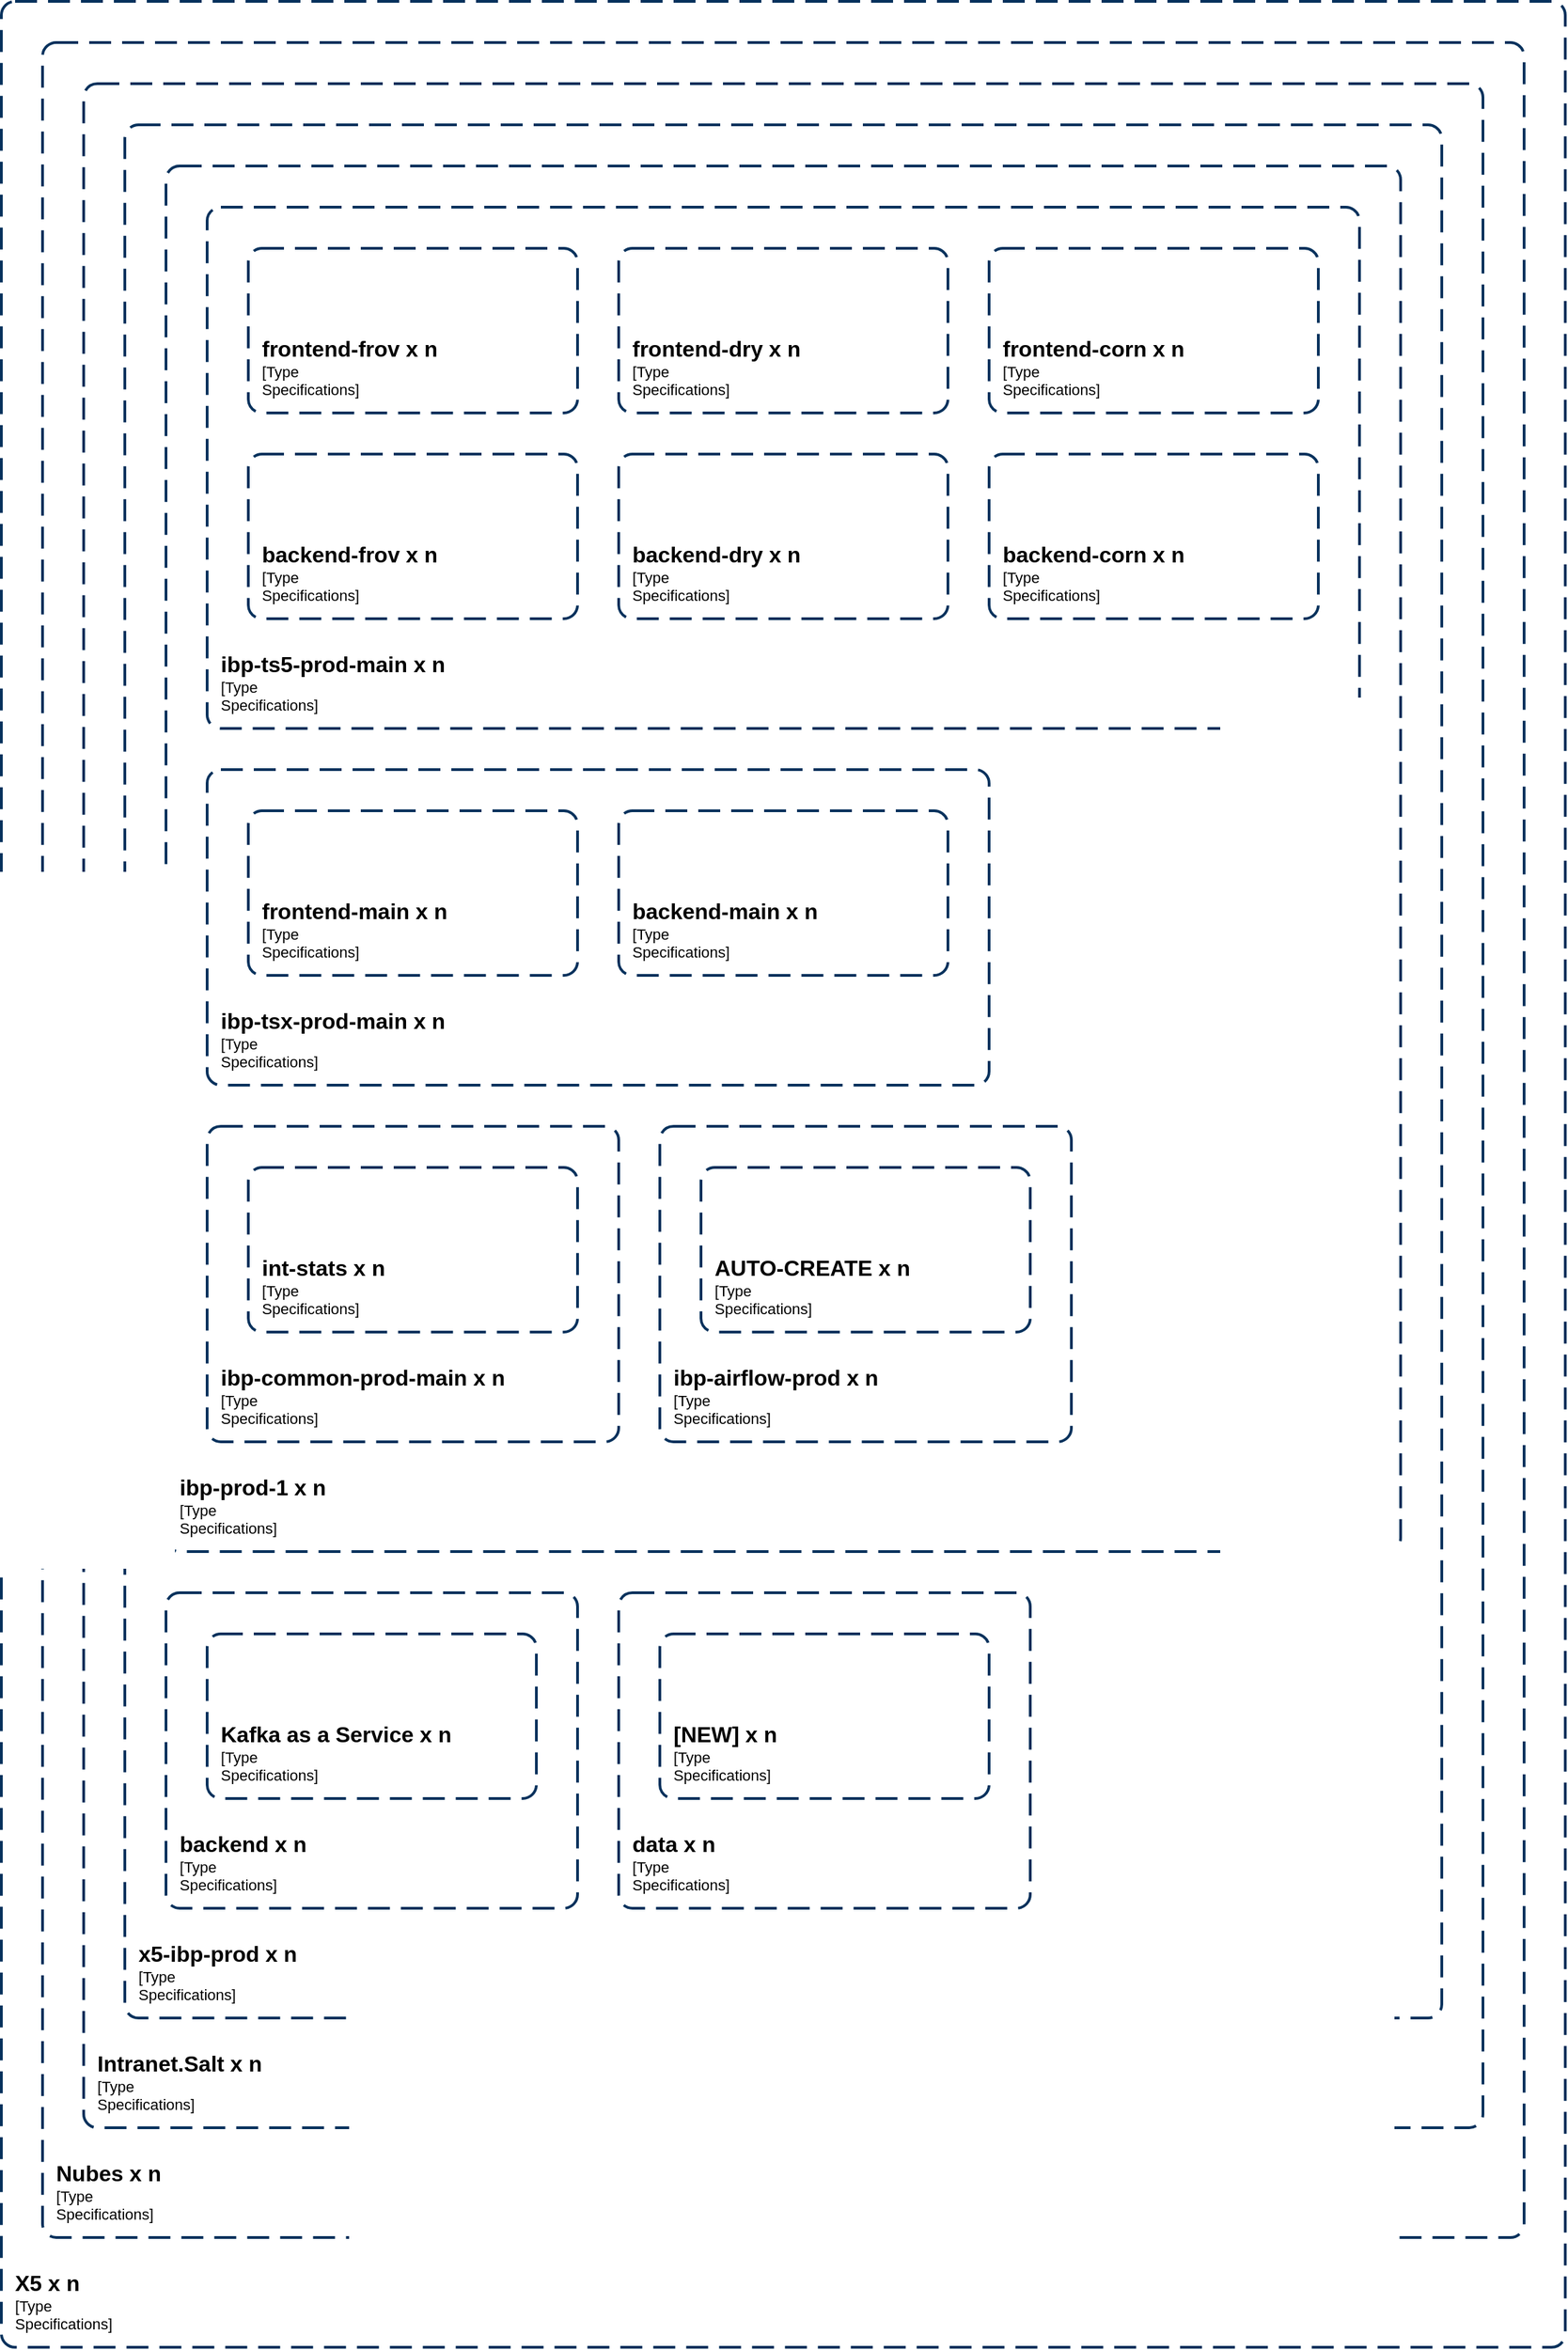 <?xml version="1.0" encoding="UTF-8"?>
<mxfile version="20.8.16" type="device"><diagram name="Page-1" id="architecture_diagram"><mxGraphModel dx="1420" dy="893" grid="1" gridSize="10" guides="1" tooltips="1" connect="1" arrows="1" fold="1" page="1" pageScale="1" pageWidth="850" pageHeight="1100" math="0" shadow="0"><root><mxCell id="0" /><mxCell id="1" parent="0" /><object placeholders="1" c4Name="X5" label="&lt;font style=&quot;font-size: 16px&quot;&gt;&lt;b&gt;&lt;div style=&quot;text-align: left&quot;&gt;%c4Name% x %c4Instances%&lt;/div&gt;&lt;/b&gt;&lt;/font&gt;&lt;div style=&quot;text-align: left&quot;&gt;[&lt;span style=&quot;background-color: initial;&quot;&gt;%c4Specifications%]&lt;/span&gt;&lt;/div&gt;" c4Instances="n" c4Specifications="Type&#10;Specifications" id="25"><mxCell style="rounded=1;fontSize=11;whiteSpace=wrap;html=1;dashed=1;arcSize=20;fillColor=none;strokeColor=#06315C;fontColor=#000;labelBackgroundColor=none;align=left;verticalAlign=bottom;labelBorderColor=none;spacingTop=0;spacing=10;dashPattern=8 4;metaEdit=1;rotatable=0;perimeter=rectanglePerimeter;noLabel=0;labelPadding=0;allowArrows=0;;connectable=1;expand=0;recursiveResize=0;editable=1;pointerEvents=0;absoluteArcSize=1;points=[[0.25,0,0],[0.5,0,0],[0.75,0,0],[1,0.25,0],[1,0.5,0],[1,0.75,0],[0.75,1,0],[0.5,1,0],[0.25,1,0],[0,0.75,0],[0,0.5,0],[0,0.25,0]];strokeWidth=2;container=1;imageAlign=right;imageVerticalAlign=bottom;direction=east;collapsible=0;" vertex="1" parent="None"><mxGeometry x="0" y="0" width="1140" height="1710" as="geometry" /></mxCell></object><object placeholders="1" c4Name="Nubes" label="&lt;font style=&quot;font-size: 16px&quot;&gt;&lt;b&gt;&lt;div style=&quot;text-align: left&quot;&gt;%c4Name% x %c4Instances%&lt;/div&gt;&lt;/b&gt;&lt;/font&gt;&lt;div style=&quot;text-align: left&quot;&gt;[&lt;span style=&quot;background-color: initial;&quot;&gt;%c4Specifications%]&lt;/span&gt;&lt;/div&gt;" c4Instances="n" c4Specifications="Type&#10;Specifications" id="26"><mxCell style="rounded=1;fontSize=11;whiteSpace=wrap;html=1;dashed=1;arcSize=20;fillColor=none;strokeColor=#06315C;fontColor=#000;labelBackgroundColor=none;align=left;verticalAlign=bottom;labelBorderColor=none;spacingTop=0;spacing=10;dashPattern=8 4;metaEdit=1;rotatable=0;perimeter=rectanglePerimeter;noLabel=0;labelPadding=0;allowArrows=0;;connectable=1;expand=0;recursiveResize=0;editable=1;pointerEvents=0;absoluteArcSize=1;points=[[0.25,0,0],[0.5,0,0],[0.75,0,0],[1,0.25,0],[1,0.5,0],[1,0.75,0],[0.75,1,0],[0.5,1,0],[0.25,1,0],[0,0.75,0],[0,0.5,0],[0,0.25,0]];strokeWidth=2;container=1;imageAlign=right;imageVerticalAlign=bottom;direction=east;collapsible=0;" vertex="1" parent="25"><mxGeometry x="30" y="30" width="1080" height="1600" as="geometry" /></mxCell></object><object placeholders="1" c4Name="Intranet.Salt" label="&lt;font style=&quot;font-size: 16px&quot;&gt;&lt;b&gt;&lt;div style=&quot;text-align: left&quot;&gt;%c4Name% x %c4Instances%&lt;/div&gt;&lt;/b&gt;&lt;/font&gt;&lt;div style=&quot;text-align: left&quot;&gt;[&lt;span style=&quot;background-color: initial;&quot;&gt;%c4Specifications%]&lt;/span&gt;&lt;/div&gt;" c4Instances="n" c4Specifications="Type&#10;Specifications" id="27"><mxCell style="rounded=1;fontSize=11;whiteSpace=wrap;html=1;dashed=1;arcSize=20;fillColor=none;strokeColor=#06315C;fontColor=#000;labelBackgroundColor=none;align=left;verticalAlign=bottom;labelBorderColor=none;spacingTop=0;spacing=10;dashPattern=8 4;metaEdit=1;rotatable=0;perimeter=rectanglePerimeter;noLabel=0;labelPadding=0;allowArrows=0;;connectable=1;expand=0;recursiveResize=0;editable=1;pointerEvents=0;absoluteArcSize=1;points=[[0.25,0,0],[0.5,0,0],[0.75,0,0],[1,0.25,0],[1,0.5,0],[1,0.75,0],[0.75,1,0],[0.5,1,0],[0.25,1,0],[0,0.75,0],[0,0.5,0],[0,0.25,0]];strokeWidth=2;container=1;imageAlign=right;imageVerticalAlign=bottom;direction=east;collapsible=0;" vertex="1" parent="26"><mxGeometry x="30" y="30" width="1020" height="1490" as="geometry" /></mxCell></object><object placeholders="1" c4Name="x5-ibp-prod" label="&lt;font style=&quot;font-size: 16px&quot;&gt;&lt;b&gt;&lt;div style=&quot;text-align: left&quot;&gt;%c4Name% x %c4Instances%&lt;/div&gt;&lt;/b&gt;&lt;/font&gt;&lt;div style=&quot;text-align: left&quot;&gt;[&lt;span style=&quot;background-color: initial;&quot;&gt;%c4Specifications%]&lt;/span&gt;&lt;/div&gt;" c4Instances="n" c4Specifications="Type&#10;Specifications" id="28"><mxCell style="rounded=1;fontSize=11;whiteSpace=wrap;html=1;dashed=1;arcSize=20;fillColor=none;strokeColor=#06315C;fontColor=#000;labelBackgroundColor=none;align=left;verticalAlign=bottom;labelBorderColor=none;spacingTop=0;spacing=10;dashPattern=8 4;metaEdit=1;rotatable=0;perimeter=rectanglePerimeter;noLabel=0;labelPadding=0;allowArrows=0;;connectable=1;expand=0;recursiveResize=0;editable=1;pointerEvents=0;absoluteArcSize=1;points=[[0.25,0,0],[0.5,0,0],[0.75,0,0],[1,0.25,0],[1,0.5,0],[1,0.75,0],[0.75,1,0],[0.5,1,0],[0.25,1,0],[0,0.75,0],[0,0.5,0],[0,0.25,0]];strokeWidth=2;container=1;imageAlign=right;imageVerticalAlign=bottom;direction=east;collapsible=0;" vertex="1" parent="27"><mxGeometry x="30" y="30" width="960" height="1380" as="geometry" /></mxCell></object><object placeholders="1" c4Name="ibp-prod-1" label="&lt;font style=&quot;font-size: 16px&quot;&gt;&lt;b&gt;&lt;div style=&quot;text-align: left&quot;&gt;%c4Name% x %c4Instances%&lt;/div&gt;&lt;/b&gt;&lt;/font&gt;&lt;div style=&quot;text-align: left&quot;&gt;[&lt;span style=&quot;background-color: initial;&quot;&gt;%c4Specifications%]&lt;/span&gt;&lt;/div&gt;" c4Instances="n" c4Specifications="Type&#10;Specifications" id="29"><mxCell style="rounded=1;fontSize=11;whiteSpace=wrap;html=1;dashed=1;arcSize=20;fillColor=none;strokeColor=#06315C;fontColor=#000;labelBackgroundColor=none;align=left;verticalAlign=bottom;labelBorderColor=none;spacingTop=0;spacing=10;dashPattern=8 4;metaEdit=1;rotatable=0;perimeter=rectanglePerimeter;noLabel=0;labelPadding=0;allowArrows=0;;connectable=1;expand=0;recursiveResize=0;editable=1;pointerEvents=0;absoluteArcSize=1;points=[[0.25,0,0],[0.5,0,0],[0.75,0,0],[1,0.25,0],[1,0.5,0],[1,0.75,0],[0.75,1,0],[0.5,1,0],[0.25,1,0],[0,0.75,0],[0,0.5,0],[0,0.25,0]];strokeWidth=2;container=1;imageAlign=right;imageVerticalAlign=bottom;direction=east;collapsible=0;" vertex="1" parent="28"><mxGeometry x="30" y="30" width="900" height="1010" as="geometry" /></mxCell></object><object placeholders="1" c4Name="ibp-ts5-prod-main" label="&lt;font style=&quot;font-size: 16px&quot;&gt;&lt;b&gt;&lt;div style=&quot;text-align: left&quot;&gt;%c4Name% x %c4Instances%&lt;/div&gt;&lt;/b&gt;&lt;/font&gt;&lt;div style=&quot;text-align: left&quot;&gt;[&lt;span style=&quot;background-color: initial;&quot;&gt;%c4Specifications%]&lt;/span&gt;&lt;/div&gt;" c4Instances="n" c4Specifications="Type&#10;Specifications" id="30"><mxCell style="rounded=1;fontSize=11;whiteSpace=wrap;html=1;dashed=1;arcSize=20;fillColor=none;strokeColor=#06315C;fontColor=#000;labelBackgroundColor=none;align=left;verticalAlign=bottom;labelBorderColor=none;spacingTop=0;spacing=10;dashPattern=8 4;metaEdit=1;rotatable=0;perimeter=rectanglePerimeter;noLabel=0;labelPadding=0;allowArrows=0;;connectable=1;expand=0;recursiveResize=0;editable=1;pointerEvents=0;absoluteArcSize=1;points=[[0.25,0,0],[0.5,0,0],[0.75,0,0],[1,0.25,0],[1,0.5,0],[1,0.75,0],[0.75,1,0],[0.5,1,0],[0.25,1,0],[0,0.75,0],[0,0.5,0],[0,0.25,0]];strokeWidth=2;container=1;imageAlign=right;imageVerticalAlign=bottom;direction=east;collapsible=0;" vertex="1" parent="29"><mxGeometry x="30" y="30" width="840" height="380" as="geometry" /></mxCell></object><object placeholders="1" c4Name="frontend-frov" label="&lt;font style=&quot;font-size: 16px&quot;&gt;&lt;b&gt;&lt;div style=&quot;text-align: left&quot;&gt;%c4Name% x %c4Instances%&lt;/div&gt;&lt;/b&gt;&lt;/font&gt;&lt;div style=&quot;text-align: left&quot;&gt;[&lt;span style=&quot;background-color: initial;&quot;&gt;%c4Specifications%]&lt;/span&gt;&lt;/div&gt;" c4Instances="n" c4Specifications="Type&#10;Specifications" id="31"><mxCell style="rounded=1;fontSize=11;whiteSpace=wrap;html=1;dashed=1;arcSize=20;fillColor=none;strokeColor=#06315C;fontColor=#000;labelBackgroundColor=none;align=left;verticalAlign=bottom;labelBorderColor=none;spacingTop=0;spacing=10;dashPattern=8 4;metaEdit=1;rotatable=0;perimeter=rectanglePerimeter;noLabel=0;labelPadding=0;allowArrows=0;;connectable=1;expand=0;recursiveResize=0;editable=1;pointerEvents=0;absoluteArcSize=1;points=[[0.25,0,0],[0.5,0,0],[0.75,0,0],[1,0.25,0],[1,0.5,0],[1,0.75,0],[0.75,1,0],[0.5,1,0],[0.25,1,0],[0,0.75,0],[0,0.5,0],[0,0.25,0]];strokeWidth=2;container=1;imageAlign=right;imageVerticalAlign=bottom;direction=east;collapsible=0;" vertex="1" parent="30"><mxGeometry x="30" y="30" width="240" height="120" as="geometry" /></mxCell></object><object placeholders="1" c4Name="frontend-dry" label="&lt;font style=&quot;font-size: 16px&quot;&gt;&lt;b&gt;&lt;div style=&quot;text-align: left&quot;&gt;%c4Name% x %c4Instances%&lt;/div&gt;&lt;/b&gt;&lt;/font&gt;&lt;div style=&quot;text-align: left&quot;&gt;[&lt;span style=&quot;background-color: initial;&quot;&gt;%c4Specifications%]&lt;/span&gt;&lt;/div&gt;" c4Instances="n" c4Specifications="Type&#10;Specifications" id="32"><mxCell style="rounded=1;fontSize=11;whiteSpace=wrap;html=1;dashed=1;arcSize=20;fillColor=none;strokeColor=#06315C;fontColor=#000;labelBackgroundColor=none;align=left;verticalAlign=bottom;labelBorderColor=none;spacingTop=0;spacing=10;dashPattern=8 4;metaEdit=1;rotatable=0;perimeter=rectanglePerimeter;noLabel=0;labelPadding=0;allowArrows=0;;connectable=1;expand=0;recursiveResize=0;editable=1;pointerEvents=0;absoluteArcSize=1;points=[[0.25,0,0],[0.5,0,0],[0.75,0,0],[1,0.25,0],[1,0.5,0],[1,0.75,0],[0.75,1,0],[0.5,1,0],[0.25,1,0],[0,0.75,0],[0,0.5,0],[0,0.25,0]];strokeWidth=2;container=1;imageAlign=right;imageVerticalAlign=bottom;direction=east;collapsible=0;" vertex="1" parent="30"><mxGeometry x="300" y="30" width="240" height="120" as="geometry" /></mxCell></object><object placeholders="1" c4Name="frontend-corn" label="&lt;font style=&quot;font-size: 16px&quot;&gt;&lt;b&gt;&lt;div style=&quot;text-align: left&quot;&gt;%c4Name% x %c4Instances%&lt;/div&gt;&lt;/b&gt;&lt;/font&gt;&lt;div style=&quot;text-align: left&quot;&gt;[&lt;span style=&quot;background-color: initial;&quot;&gt;%c4Specifications%]&lt;/span&gt;&lt;/div&gt;" c4Instances="n" c4Specifications="Type&#10;Specifications" id="33"><mxCell style="rounded=1;fontSize=11;whiteSpace=wrap;html=1;dashed=1;arcSize=20;fillColor=none;strokeColor=#06315C;fontColor=#000;labelBackgroundColor=none;align=left;verticalAlign=bottom;labelBorderColor=none;spacingTop=0;spacing=10;dashPattern=8 4;metaEdit=1;rotatable=0;perimeter=rectanglePerimeter;noLabel=0;labelPadding=0;allowArrows=0;;connectable=1;expand=0;recursiveResize=0;editable=1;pointerEvents=0;absoluteArcSize=1;points=[[0.25,0,0],[0.5,0,0],[0.75,0,0],[1,0.25,0],[1,0.5,0],[1,0.75,0],[0.75,1,0],[0.5,1,0],[0.25,1,0],[0,0.75,0],[0,0.5,0],[0,0.25,0]];strokeWidth=2;container=1;imageAlign=right;imageVerticalAlign=bottom;direction=east;collapsible=0;" vertex="1" parent="30"><mxGeometry x="570" y="30" width="240" height="120" as="geometry" /></mxCell></object><object placeholders="1" c4Name="backend-frov" label="&lt;font style=&quot;font-size: 16px&quot;&gt;&lt;b&gt;&lt;div style=&quot;text-align: left&quot;&gt;%c4Name% x %c4Instances%&lt;/div&gt;&lt;/b&gt;&lt;/font&gt;&lt;div style=&quot;text-align: left&quot;&gt;[&lt;span style=&quot;background-color: initial;&quot;&gt;%c4Specifications%]&lt;/span&gt;&lt;/div&gt;" c4Instances="n" c4Specifications="Type&#10;Specifications" id="34"><mxCell style="rounded=1;fontSize=11;whiteSpace=wrap;html=1;dashed=1;arcSize=20;fillColor=none;strokeColor=#06315C;fontColor=#000;labelBackgroundColor=none;align=left;verticalAlign=bottom;labelBorderColor=none;spacingTop=0;spacing=10;dashPattern=8 4;metaEdit=1;rotatable=0;perimeter=rectanglePerimeter;noLabel=0;labelPadding=0;allowArrows=0;;connectable=1;expand=0;recursiveResize=0;editable=1;pointerEvents=0;absoluteArcSize=1;points=[[0.25,0,0],[0.5,0,0],[0.75,0,0],[1,0.25,0],[1,0.5,0],[1,0.75,0],[0.75,1,0],[0.5,1,0],[0.25,1,0],[0,0.75,0],[0,0.5,0],[0,0.25,0]];strokeWidth=2;container=1;imageAlign=right;imageVerticalAlign=bottom;direction=east;collapsible=0;" vertex="1" parent="30"><mxGeometry x="30" y="180" width="240" height="120" as="geometry" /></mxCell></object><object placeholders="1" c4Name="backend-dry" label="&lt;font style=&quot;font-size: 16px&quot;&gt;&lt;b&gt;&lt;div style=&quot;text-align: left&quot;&gt;%c4Name% x %c4Instances%&lt;/div&gt;&lt;/b&gt;&lt;/font&gt;&lt;div style=&quot;text-align: left&quot;&gt;[&lt;span style=&quot;background-color: initial;&quot;&gt;%c4Specifications%]&lt;/span&gt;&lt;/div&gt;" c4Instances="n" c4Specifications="Type&#10;Specifications" id="35"><mxCell style="rounded=1;fontSize=11;whiteSpace=wrap;html=1;dashed=1;arcSize=20;fillColor=none;strokeColor=#06315C;fontColor=#000;labelBackgroundColor=none;align=left;verticalAlign=bottom;labelBorderColor=none;spacingTop=0;spacing=10;dashPattern=8 4;metaEdit=1;rotatable=0;perimeter=rectanglePerimeter;noLabel=0;labelPadding=0;allowArrows=0;;connectable=1;expand=0;recursiveResize=0;editable=1;pointerEvents=0;absoluteArcSize=1;points=[[0.25,0,0],[0.5,0,0],[0.75,0,0],[1,0.25,0],[1,0.5,0],[1,0.75,0],[0.75,1,0],[0.5,1,0],[0.25,1,0],[0,0.75,0],[0,0.5,0],[0,0.25,0]];strokeWidth=2;container=1;imageAlign=right;imageVerticalAlign=bottom;direction=east;collapsible=0;" vertex="1" parent="30"><mxGeometry x="300" y="180" width="240" height="120" as="geometry" /></mxCell></object><object placeholders="1" c4Name="backend-corn" label="&lt;font style=&quot;font-size: 16px&quot;&gt;&lt;b&gt;&lt;div style=&quot;text-align: left&quot;&gt;%c4Name% x %c4Instances%&lt;/div&gt;&lt;/b&gt;&lt;/font&gt;&lt;div style=&quot;text-align: left&quot;&gt;[&lt;span style=&quot;background-color: initial;&quot;&gt;%c4Specifications%]&lt;/span&gt;&lt;/div&gt;" c4Instances="n" c4Specifications="Type&#10;Specifications" id="36"><mxCell style="rounded=1;fontSize=11;whiteSpace=wrap;html=1;dashed=1;arcSize=20;fillColor=none;strokeColor=#06315C;fontColor=#000;labelBackgroundColor=none;align=left;verticalAlign=bottom;labelBorderColor=none;spacingTop=0;spacing=10;dashPattern=8 4;metaEdit=1;rotatable=0;perimeter=rectanglePerimeter;noLabel=0;labelPadding=0;allowArrows=0;;connectable=1;expand=0;recursiveResize=0;editable=1;pointerEvents=0;absoluteArcSize=1;points=[[0.25,0,0],[0.5,0,0],[0.75,0,0],[1,0.25,0],[1,0.5,0],[1,0.75,0],[0.75,1,0],[0.5,1,0],[0.25,1,0],[0,0.75,0],[0,0.5,0],[0,0.25,0]];strokeWidth=2;container=1;imageAlign=right;imageVerticalAlign=bottom;direction=east;collapsible=0;" vertex="1" parent="30"><mxGeometry x="570" y="180" width="240" height="120" as="geometry" /></mxCell></object><object placeholders="1" c4Name="ibp-tsx-prod-main" label="&lt;font style=&quot;font-size: 16px&quot;&gt;&lt;b&gt;&lt;div style=&quot;text-align: left&quot;&gt;%c4Name% x %c4Instances%&lt;/div&gt;&lt;/b&gt;&lt;/font&gt;&lt;div style=&quot;text-align: left&quot;&gt;[&lt;span style=&quot;background-color: initial;&quot;&gt;%c4Specifications%]&lt;/span&gt;&lt;/div&gt;" c4Instances="n" c4Specifications="Type&#10;Specifications" id="37"><mxCell style="rounded=1;fontSize=11;whiteSpace=wrap;html=1;dashed=1;arcSize=20;fillColor=none;strokeColor=#06315C;fontColor=#000;labelBackgroundColor=none;align=left;verticalAlign=bottom;labelBorderColor=none;spacingTop=0;spacing=10;dashPattern=8 4;metaEdit=1;rotatable=0;perimeter=rectanglePerimeter;noLabel=0;labelPadding=0;allowArrows=0;;connectable=1;expand=0;recursiveResize=0;editable=1;pointerEvents=0;absoluteArcSize=1;points=[[0.25,0,0],[0.5,0,0],[0.75,0,0],[1,0.25,0],[1,0.5,0],[1,0.75,0],[0.75,1,0],[0.5,1,0],[0.25,1,0],[0,0.75,0],[0,0.5,0],[0,0.25,0]];strokeWidth=2;container=1;imageAlign=right;imageVerticalAlign=bottom;direction=east;collapsible=0;" vertex="1" parent="29"><mxGeometry x="30" y="440" width="570" height="230" as="geometry" /></mxCell></object><object placeholders="1" c4Name="frontend-main" label="&lt;font style=&quot;font-size: 16px&quot;&gt;&lt;b&gt;&lt;div style=&quot;text-align: left&quot;&gt;%c4Name% x %c4Instances%&lt;/div&gt;&lt;/b&gt;&lt;/font&gt;&lt;div style=&quot;text-align: left&quot;&gt;[&lt;span style=&quot;background-color: initial;&quot;&gt;%c4Specifications%]&lt;/span&gt;&lt;/div&gt;" c4Instances="n" c4Specifications="Type&#10;Specifications" id="38"><mxCell style="rounded=1;fontSize=11;whiteSpace=wrap;html=1;dashed=1;arcSize=20;fillColor=none;strokeColor=#06315C;fontColor=#000;labelBackgroundColor=none;align=left;verticalAlign=bottom;labelBorderColor=none;spacingTop=0;spacing=10;dashPattern=8 4;metaEdit=1;rotatable=0;perimeter=rectanglePerimeter;noLabel=0;labelPadding=0;allowArrows=0;;connectable=1;expand=0;recursiveResize=0;editable=1;pointerEvents=0;absoluteArcSize=1;points=[[0.25,0,0],[0.5,0,0],[0.75,0,0],[1,0.25,0],[1,0.5,0],[1,0.75,0],[0.75,1,0],[0.5,1,0],[0.25,1,0],[0,0.75,0],[0,0.5,0],[0,0.25,0]];strokeWidth=2;container=1;imageAlign=right;imageVerticalAlign=bottom;direction=east;collapsible=0;" vertex="1" parent="37"><mxGeometry x="30" y="30" width="240" height="120" as="geometry" /></mxCell></object><object placeholders="1" c4Name="backend-main" label="&lt;font style=&quot;font-size: 16px&quot;&gt;&lt;b&gt;&lt;div style=&quot;text-align: left&quot;&gt;%c4Name% x %c4Instances%&lt;/div&gt;&lt;/b&gt;&lt;/font&gt;&lt;div style=&quot;text-align: left&quot;&gt;[&lt;span style=&quot;background-color: initial;&quot;&gt;%c4Specifications%]&lt;/span&gt;&lt;/div&gt;" c4Instances="n" c4Specifications="Type&#10;Specifications" id="39"><mxCell style="rounded=1;fontSize=11;whiteSpace=wrap;html=1;dashed=1;arcSize=20;fillColor=none;strokeColor=#06315C;fontColor=#000;labelBackgroundColor=none;align=left;verticalAlign=bottom;labelBorderColor=none;spacingTop=0;spacing=10;dashPattern=8 4;metaEdit=1;rotatable=0;perimeter=rectanglePerimeter;noLabel=0;labelPadding=0;allowArrows=0;;connectable=1;expand=0;recursiveResize=0;editable=1;pointerEvents=0;absoluteArcSize=1;points=[[0.25,0,0],[0.5,0,0],[0.75,0,0],[1,0.25,0],[1,0.5,0],[1,0.75,0],[0.75,1,0],[0.5,1,0],[0.25,1,0],[0,0.75,0],[0,0.5,0],[0,0.25,0]];strokeWidth=2;container=1;imageAlign=right;imageVerticalAlign=bottom;direction=east;collapsible=0;" vertex="1" parent="37"><mxGeometry x="300" y="30" width="240" height="120" as="geometry" /></mxCell></object><object placeholders="1" c4Name="ibp-common-prod-main" label="&lt;font style=&quot;font-size: 16px&quot;&gt;&lt;b&gt;&lt;div style=&quot;text-align: left&quot;&gt;%c4Name% x %c4Instances%&lt;/div&gt;&lt;/b&gt;&lt;/font&gt;&lt;div style=&quot;text-align: left&quot;&gt;[&lt;span style=&quot;background-color: initial;&quot;&gt;%c4Specifications%]&lt;/span&gt;&lt;/div&gt;" c4Instances="n" c4Specifications="Type&#10;Specifications" id="40"><mxCell style="rounded=1;fontSize=11;whiteSpace=wrap;html=1;dashed=1;arcSize=20;fillColor=none;strokeColor=#06315C;fontColor=#000;labelBackgroundColor=none;align=left;verticalAlign=bottom;labelBorderColor=none;spacingTop=0;spacing=10;dashPattern=8 4;metaEdit=1;rotatable=0;perimeter=rectanglePerimeter;noLabel=0;labelPadding=0;allowArrows=0;;connectable=1;expand=0;recursiveResize=0;editable=1;pointerEvents=0;absoluteArcSize=1;points=[[0.25,0,0],[0.5,0,0],[0.75,0,0],[1,0.25,0],[1,0.5,0],[1,0.75,0],[0.75,1,0],[0.5,1,0],[0.25,1,0],[0,0.75,0],[0,0.5,0],[0,0.25,0]];strokeWidth=2;container=1;imageAlign=right;imageVerticalAlign=bottom;direction=east;collapsible=0;" vertex="1" parent="29"><mxGeometry x="30" y="700" width="300" height="230" as="geometry" /></mxCell></object><object placeholders="1" c4Name="int-stats" label="&lt;font style=&quot;font-size: 16px&quot;&gt;&lt;b&gt;&lt;div style=&quot;text-align: left&quot;&gt;%c4Name% x %c4Instances%&lt;/div&gt;&lt;/b&gt;&lt;/font&gt;&lt;div style=&quot;text-align: left&quot;&gt;[&lt;span style=&quot;background-color: initial;&quot;&gt;%c4Specifications%]&lt;/span&gt;&lt;/div&gt;" c4Instances="n" c4Specifications="Type&#10;Specifications" id="41"><mxCell style="rounded=1;fontSize=11;whiteSpace=wrap;html=1;dashed=1;arcSize=20;fillColor=none;strokeColor=#06315C;fontColor=#000;labelBackgroundColor=none;align=left;verticalAlign=bottom;labelBorderColor=none;spacingTop=0;spacing=10;dashPattern=8 4;metaEdit=1;rotatable=0;perimeter=rectanglePerimeter;noLabel=0;labelPadding=0;allowArrows=0;;connectable=1;expand=0;recursiveResize=0;editable=1;pointerEvents=0;absoluteArcSize=1;points=[[0.25,0,0],[0.5,0,0],[0.75,0,0],[1,0.25,0],[1,0.5,0],[1,0.75,0],[0.75,1,0],[0.5,1,0],[0.25,1,0],[0,0.75,0],[0,0.5,0],[0,0.25,0]];strokeWidth=2;container=1;imageAlign=right;imageVerticalAlign=bottom;direction=east;collapsible=0;" vertex="1" parent="40"><mxGeometry x="30" y="30" width="240" height="120" as="geometry" /></mxCell></object><object placeholders="1" c4Name="ibp-airflow-prod" label="&lt;font style=&quot;font-size: 16px&quot;&gt;&lt;b&gt;&lt;div style=&quot;text-align: left&quot;&gt;%c4Name% x %c4Instances%&lt;/div&gt;&lt;/b&gt;&lt;/font&gt;&lt;div style=&quot;text-align: left&quot;&gt;[&lt;span style=&quot;background-color: initial;&quot;&gt;%c4Specifications%]&lt;/span&gt;&lt;/div&gt;" c4Instances="n" c4Specifications="Type&#10;Specifications" id="42"><mxCell style="rounded=1;fontSize=11;whiteSpace=wrap;html=1;dashed=1;arcSize=20;fillColor=none;strokeColor=#06315C;fontColor=#000;labelBackgroundColor=none;align=left;verticalAlign=bottom;labelBorderColor=none;spacingTop=0;spacing=10;dashPattern=8 4;metaEdit=1;rotatable=0;perimeter=rectanglePerimeter;noLabel=0;labelPadding=0;allowArrows=0;;connectable=1;expand=0;recursiveResize=0;editable=1;pointerEvents=0;absoluteArcSize=1;points=[[0.25,0,0],[0.5,0,0],[0.75,0,0],[1,0.25,0],[1,0.5,0],[1,0.75,0],[0.75,1,0],[0.5,1,0],[0.25,1,0],[0,0.75,0],[0,0.5,0],[0,0.25,0]];strokeWidth=2;container=1;imageAlign=right;imageVerticalAlign=bottom;direction=east;collapsible=0;" vertex="1" parent="29"><mxGeometry x="360" y="700" width="300" height="230" as="geometry" /></mxCell></object><object placeholders="1" c4Name="AUTO-CREATE" label="&lt;font style=&quot;font-size: 16px&quot;&gt;&lt;b&gt;&lt;div style=&quot;text-align: left&quot;&gt;%c4Name% x %c4Instances%&lt;/div&gt;&lt;/b&gt;&lt;/font&gt;&lt;div style=&quot;text-align: left&quot;&gt;[&lt;span style=&quot;background-color: initial;&quot;&gt;%c4Specifications%]&lt;/span&gt;&lt;/div&gt;" c4Instances="n" c4Specifications="Type&#10;Specifications" id="43"><mxCell style="rounded=1;fontSize=11;whiteSpace=wrap;html=1;dashed=1;arcSize=20;fillColor=none;strokeColor=#06315C;fontColor=#000;labelBackgroundColor=none;align=left;verticalAlign=bottom;labelBorderColor=none;spacingTop=0;spacing=10;dashPattern=8 4;metaEdit=1;rotatable=0;perimeter=rectanglePerimeter;noLabel=0;labelPadding=0;allowArrows=0;;connectable=1;expand=0;recursiveResize=0;editable=1;pointerEvents=0;absoluteArcSize=1;points=[[0.25,0,0],[0.5,0,0],[0.75,0,0],[1,0.25,0],[1,0.5,0],[1,0.75,0],[0.75,1,0],[0.5,1,0],[0.25,1,0],[0,0.75,0],[0,0.5,0],[0,0.25,0]];strokeWidth=2;container=1;imageAlign=right;imageVerticalAlign=bottom;direction=east;collapsible=0;" vertex="1" parent="42"><mxGeometry x="30" y="30" width="240" height="120" as="geometry" /></mxCell></object><object placeholders="1" c4Name="backend" label="&lt;font style=&quot;font-size: 16px&quot;&gt;&lt;b&gt;&lt;div style=&quot;text-align: left&quot;&gt;%c4Name% x %c4Instances%&lt;/div&gt;&lt;/b&gt;&lt;/font&gt;&lt;div style=&quot;text-align: left&quot;&gt;[&lt;span style=&quot;background-color: initial;&quot;&gt;%c4Specifications%]&lt;/span&gt;&lt;/div&gt;" c4Instances="n" c4Specifications="Type&#10;Specifications" id="44"><mxCell style="rounded=1;fontSize=11;whiteSpace=wrap;html=1;dashed=1;arcSize=20;fillColor=none;strokeColor=#06315C;fontColor=#000;labelBackgroundColor=none;align=left;verticalAlign=bottom;labelBorderColor=none;spacingTop=0;spacing=10;dashPattern=8 4;metaEdit=1;rotatable=0;perimeter=rectanglePerimeter;noLabel=0;labelPadding=0;allowArrows=0;;connectable=1;expand=0;recursiveResize=0;editable=1;pointerEvents=0;absoluteArcSize=1;points=[[0.25,0,0],[0.5,0,0],[0.75,0,0],[1,0.25,0],[1,0.5,0],[1,0.75,0],[0.75,1,0],[0.5,1,0],[0.25,1,0],[0,0.75,0],[0,0.5,0],[0,0.25,0]];strokeWidth=2;container=1;imageAlign=right;imageVerticalAlign=bottom;direction=east;collapsible=0;" vertex="1" parent="28"><mxGeometry x="30" y="1070" width="300" height="230" as="geometry" /></mxCell></object><object placeholders="1" c4Name="Kafka as a Service" label="&lt;font style=&quot;font-size: 16px&quot;&gt;&lt;b&gt;&lt;div style=&quot;text-align: left&quot;&gt;%c4Name% x %c4Instances%&lt;/div&gt;&lt;/b&gt;&lt;/font&gt;&lt;div style=&quot;text-align: left&quot;&gt;[&lt;span style=&quot;background-color: initial;&quot;&gt;%c4Specifications%]&lt;/span&gt;&lt;/div&gt;" c4Instances="n" c4Specifications="Type&#10;Specifications" id="45"><mxCell style="rounded=1;fontSize=11;whiteSpace=wrap;html=1;dashed=1;arcSize=20;fillColor=none;strokeColor=#06315C;fontColor=#000;labelBackgroundColor=none;align=left;verticalAlign=bottom;labelBorderColor=none;spacingTop=0;spacing=10;dashPattern=8 4;metaEdit=1;rotatable=0;perimeter=rectanglePerimeter;noLabel=0;labelPadding=0;allowArrows=0;;connectable=1;expand=0;recursiveResize=0;editable=1;pointerEvents=0;absoluteArcSize=1;points=[[0.25,0,0],[0.5,0,0],[0.75,0,0],[1,0.25,0],[1,0.5,0],[1,0.75,0],[0.75,1,0],[0.5,1,0],[0.25,1,0],[0,0.75,0],[0,0.5,0],[0,0.25,0]];strokeWidth=2;container=1;imageAlign=right;imageVerticalAlign=bottom;direction=east;collapsible=0;" vertex="1" parent="44"><mxGeometry x="30" y="30" width="240" height="120" as="geometry" /></mxCell></object><object placeholders="1" c4Name="data" label="&lt;font style=&quot;font-size: 16px&quot;&gt;&lt;b&gt;&lt;div style=&quot;text-align: left&quot;&gt;%c4Name% x %c4Instances%&lt;/div&gt;&lt;/b&gt;&lt;/font&gt;&lt;div style=&quot;text-align: left&quot;&gt;[&lt;span style=&quot;background-color: initial;&quot;&gt;%c4Specifications%]&lt;/span&gt;&lt;/div&gt;" c4Instances="n" c4Specifications="Type&#10;Specifications" id="46"><mxCell style="rounded=1;fontSize=11;whiteSpace=wrap;html=1;dashed=1;arcSize=20;fillColor=none;strokeColor=#06315C;fontColor=#000;labelBackgroundColor=none;align=left;verticalAlign=bottom;labelBorderColor=none;spacingTop=0;spacing=10;dashPattern=8 4;metaEdit=1;rotatable=0;perimeter=rectanglePerimeter;noLabel=0;labelPadding=0;allowArrows=0;;connectable=1;expand=0;recursiveResize=0;editable=1;pointerEvents=0;absoluteArcSize=1;points=[[0.25,0,0],[0.5,0,0],[0.75,0,0],[1,0.25,0],[1,0.5,0],[1,0.75,0],[0.75,1,0],[0.5,1,0],[0.25,1,0],[0,0.75,0],[0,0.5,0],[0,0.25,0]];strokeWidth=2;container=1;imageAlign=right;imageVerticalAlign=bottom;direction=east;collapsible=0;" vertex="1" parent="28"><mxGeometry x="360" y="1070" width="300" height="230" as="geometry" /></mxCell></object><object placeholders="1" c4Name="[NEW]" label="&lt;font style=&quot;font-size: 16px&quot;&gt;&lt;b&gt;&lt;div style=&quot;text-align: left&quot;&gt;%c4Name% x %c4Instances%&lt;/div&gt;&lt;/b&gt;&lt;/font&gt;&lt;div style=&quot;text-align: left&quot;&gt;[&lt;span style=&quot;background-color: initial;&quot;&gt;%c4Specifications%]&lt;/span&gt;&lt;/div&gt;" c4Instances="n" c4Specifications="Type&#10;Specifications" id="47"><mxCell style="rounded=1;fontSize=11;whiteSpace=wrap;html=1;dashed=1;arcSize=20;fillColor=none;strokeColor=#06315C;fontColor=#000;labelBackgroundColor=none;align=left;verticalAlign=bottom;labelBorderColor=none;spacingTop=0;spacing=10;dashPattern=8 4;metaEdit=1;rotatable=0;perimeter=rectanglePerimeter;noLabel=0;labelPadding=0;allowArrows=0;;connectable=1;expand=0;recursiveResize=0;editable=1;pointerEvents=0;absoluteArcSize=1;points=[[0.25,0,0],[0.5,0,0],[0.75,0,0],[1,0.25,0],[1,0.5,0],[1,0.75,0],[0.75,1,0],[0.5,1,0],[0.25,1,0],[0,0.75,0],[0,0.5,0],[0,0.25,0]];strokeWidth=2;container=1;imageAlign=right;imageVerticalAlign=bottom;direction=east;collapsible=0;" vertex="1" parent="46"><mxGeometry x="30" y="30" width="240" height="120" as="geometry" /></mxCell></object></root></mxGraphModel></diagram></mxfile>